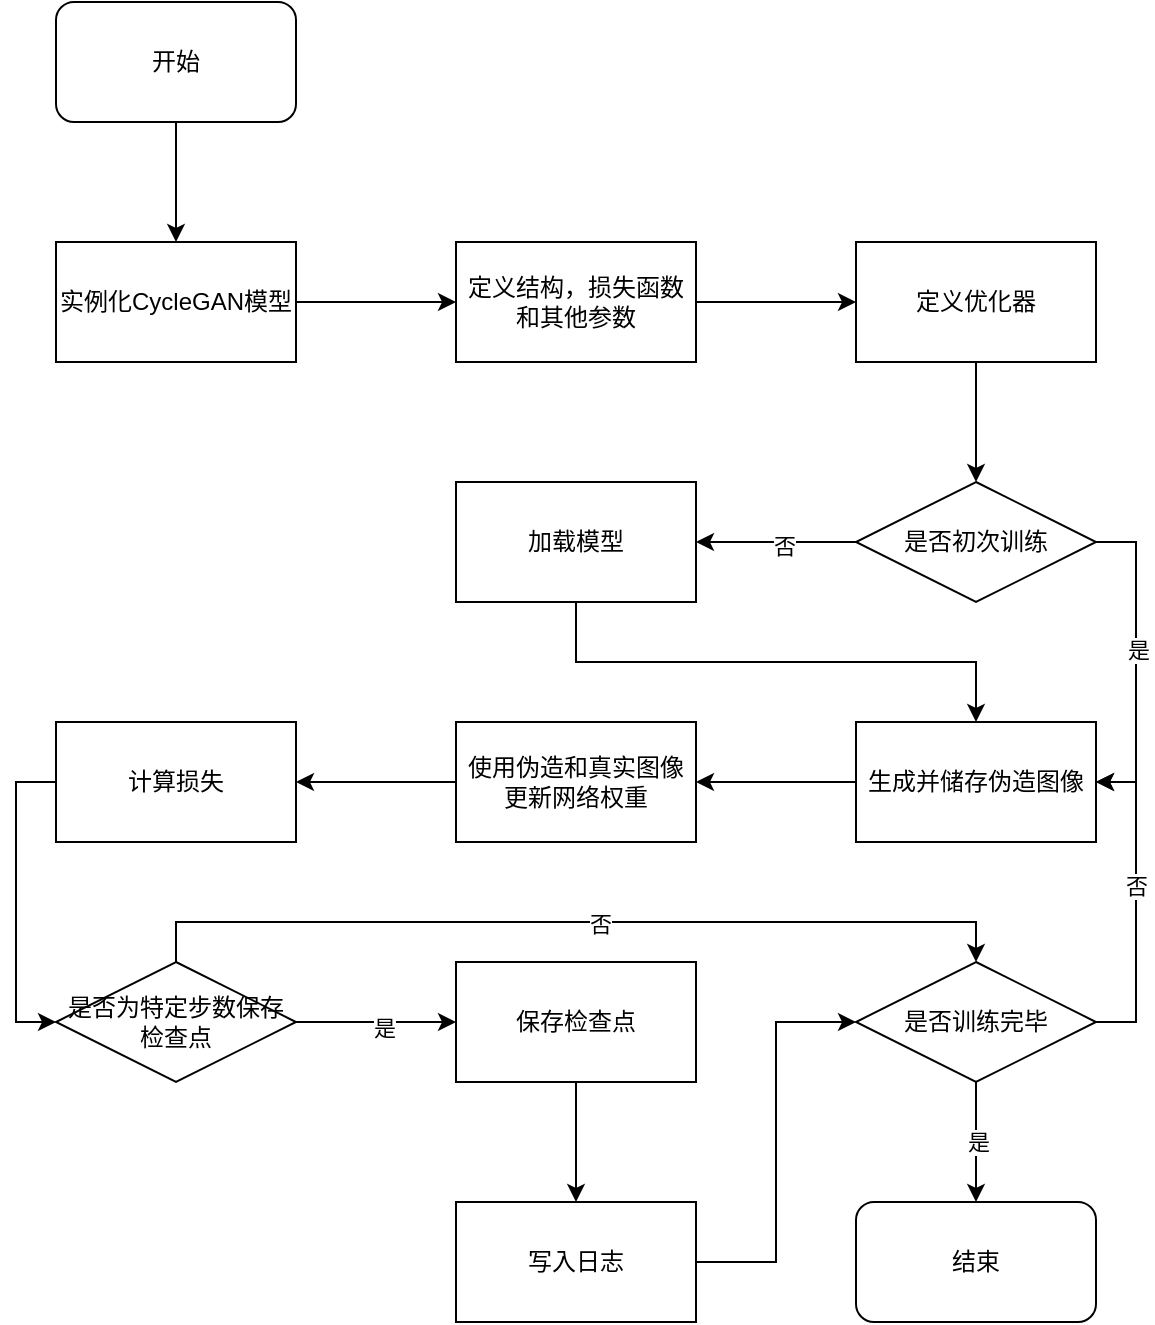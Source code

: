 <mxfile version="24.4.0" type="github">
  <diagram name="第 1 页" id="7NttM3MALontoHz9VAkd">
    <mxGraphModel dx="727" dy="972" grid="1" gridSize="10" guides="1" tooltips="1" connect="1" arrows="1" fold="1" page="1" pageScale="1" pageWidth="827" pageHeight="1169" math="0" shadow="0">
      <root>
        <mxCell id="0" />
        <mxCell id="1" parent="0" />
        <mxCell id="AC5lA6Cz0w4kGGg6eQqP-10" style="edgeStyle=orthogonalEdgeStyle;rounded=0;orthogonalLoop=1;jettySize=auto;html=1;exitX=0.5;exitY=1;exitDx=0;exitDy=0;entryX=0.5;entryY=0;entryDx=0;entryDy=0;" edge="1" parent="1" source="AC5lA6Cz0w4kGGg6eQqP-1" target="AC5lA6Cz0w4kGGg6eQqP-2">
          <mxGeometry relative="1" as="geometry" />
        </mxCell>
        <mxCell id="AC5lA6Cz0w4kGGg6eQqP-1" value="开始" style="rounded=1;whiteSpace=wrap;html=1;" vertex="1" parent="1">
          <mxGeometry x="120" y="60" width="120" height="60" as="geometry" />
        </mxCell>
        <mxCell id="AC5lA6Cz0w4kGGg6eQqP-11" style="edgeStyle=orthogonalEdgeStyle;rounded=0;orthogonalLoop=1;jettySize=auto;html=1;exitX=1;exitY=0.5;exitDx=0;exitDy=0;entryX=0;entryY=0.5;entryDx=0;entryDy=0;" edge="1" parent="1" source="AC5lA6Cz0w4kGGg6eQqP-2" target="AC5lA6Cz0w4kGGg6eQqP-3">
          <mxGeometry relative="1" as="geometry" />
        </mxCell>
        <mxCell id="AC5lA6Cz0w4kGGg6eQqP-2" value="实例化CycleGAN模型" style="rounded=0;whiteSpace=wrap;html=1;" vertex="1" parent="1">
          <mxGeometry x="120" y="180" width="120" height="60" as="geometry" />
        </mxCell>
        <mxCell id="AC5lA6Cz0w4kGGg6eQqP-12" style="edgeStyle=orthogonalEdgeStyle;rounded=0;orthogonalLoop=1;jettySize=auto;html=1;exitX=1;exitY=0.5;exitDx=0;exitDy=0;entryX=0;entryY=0.5;entryDx=0;entryDy=0;" edge="1" parent="1" source="AC5lA6Cz0w4kGGg6eQqP-3" target="AC5lA6Cz0w4kGGg6eQqP-4">
          <mxGeometry relative="1" as="geometry" />
        </mxCell>
        <mxCell id="AC5lA6Cz0w4kGGg6eQqP-3" value="定义结构，损失函数和其他参数" style="rounded=0;whiteSpace=wrap;html=1;" vertex="1" parent="1">
          <mxGeometry x="320" y="180" width="120" height="60" as="geometry" />
        </mxCell>
        <mxCell id="AC5lA6Cz0w4kGGg6eQqP-13" style="edgeStyle=orthogonalEdgeStyle;rounded=0;orthogonalLoop=1;jettySize=auto;html=1;exitX=0.5;exitY=1;exitDx=0;exitDy=0;entryX=0.5;entryY=0;entryDx=0;entryDy=0;" edge="1" parent="1" source="AC5lA6Cz0w4kGGg6eQqP-4" target="AC5lA6Cz0w4kGGg6eQqP-5">
          <mxGeometry relative="1" as="geometry" />
        </mxCell>
        <mxCell id="AC5lA6Cz0w4kGGg6eQqP-4" value="定义优化器" style="rounded=0;whiteSpace=wrap;html=1;" vertex="1" parent="1">
          <mxGeometry x="520" y="180" width="120" height="60" as="geometry" />
        </mxCell>
        <mxCell id="AC5lA6Cz0w4kGGg6eQqP-7" style="edgeStyle=orthogonalEdgeStyle;rounded=0;orthogonalLoop=1;jettySize=auto;html=1;exitX=0;exitY=0.5;exitDx=0;exitDy=0;entryX=1;entryY=0.5;entryDx=0;entryDy=0;" edge="1" parent="1" source="AC5lA6Cz0w4kGGg6eQqP-5" target="AC5lA6Cz0w4kGGg6eQqP-6">
          <mxGeometry relative="1" as="geometry" />
        </mxCell>
        <mxCell id="AC5lA6Cz0w4kGGg6eQqP-8" value="否" style="edgeLabel;html=1;align=center;verticalAlign=middle;resizable=0;points=[];" vertex="1" connectable="0" parent="AC5lA6Cz0w4kGGg6eQqP-7">
          <mxGeometry x="-0.1" y="2" relative="1" as="geometry">
            <mxPoint as="offset" />
          </mxGeometry>
        </mxCell>
        <mxCell id="AC5lA6Cz0w4kGGg6eQqP-43" style="edgeStyle=orthogonalEdgeStyle;rounded=0;orthogonalLoop=1;jettySize=auto;html=1;exitX=1;exitY=0.5;exitDx=0;exitDy=0;entryX=1;entryY=0.5;entryDx=0;entryDy=0;" edge="1" parent="1" source="AC5lA6Cz0w4kGGg6eQqP-5" target="AC5lA6Cz0w4kGGg6eQqP-23">
          <mxGeometry relative="1" as="geometry" />
        </mxCell>
        <mxCell id="AC5lA6Cz0w4kGGg6eQqP-44" value="是" style="edgeLabel;html=1;align=center;verticalAlign=middle;resizable=0;points=[];" vertex="1" connectable="0" parent="AC5lA6Cz0w4kGGg6eQqP-43">
          <mxGeometry x="-0.075" y="1" relative="1" as="geometry">
            <mxPoint as="offset" />
          </mxGeometry>
        </mxCell>
        <mxCell id="AC5lA6Cz0w4kGGg6eQqP-5" value="是否初次训练" style="rhombus;whiteSpace=wrap;html=1;" vertex="1" parent="1">
          <mxGeometry x="520" y="300" width="120" height="60" as="geometry" />
        </mxCell>
        <mxCell id="AC5lA6Cz0w4kGGg6eQqP-45" style="edgeStyle=orthogonalEdgeStyle;rounded=0;orthogonalLoop=1;jettySize=auto;html=1;exitX=0.5;exitY=1;exitDx=0;exitDy=0;" edge="1" parent="1" source="AC5lA6Cz0w4kGGg6eQqP-6" target="AC5lA6Cz0w4kGGg6eQqP-23">
          <mxGeometry relative="1" as="geometry" />
        </mxCell>
        <mxCell id="AC5lA6Cz0w4kGGg6eQqP-6" value="加载模型" style="rounded=0;whiteSpace=wrap;html=1;" vertex="1" parent="1">
          <mxGeometry x="320" y="300" width="120" height="60" as="geometry" />
        </mxCell>
        <mxCell id="AC5lA6Cz0w4kGGg6eQqP-22" value="是" style="edgeStyle=orthogonalEdgeStyle;rounded=0;orthogonalLoop=1;jettySize=auto;html=1;exitX=0.5;exitY=1;exitDx=0;exitDy=0;" edge="1" parent="1" source="AC5lA6Cz0w4kGGg6eQqP-16">
          <mxGeometry relative="1" as="geometry">
            <mxPoint x="580" y="660" as="targetPoint" />
          </mxGeometry>
        </mxCell>
        <mxCell id="AC5lA6Cz0w4kGGg6eQqP-49" style="edgeStyle=orthogonalEdgeStyle;rounded=0;orthogonalLoop=1;jettySize=auto;html=1;exitX=1;exitY=0.5;exitDx=0;exitDy=0;entryX=1;entryY=0.5;entryDx=0;entryDy=0;" edge="1" parent="1" source="AC5lA6Cz0w4kGGg6eQqP-16" target="AC5lA6Cz0w4kGGg6eQqP-23">
          <mxGeometry relative="1" as="geometry" />
        </mxCell>
        <mxCell id="AC5lA6Cz0w4kGGg6eQqP-50" value="否" style="edgeLabel;html=1;align=center;verticalAlign=middle;resizable=0;points=[];" vertex="1" connectable="0" parent="AC5lA6Cz0w4kGGg6eQqP-49">
          <mxGeometry x="0.099" relative="1" as="geometry">
            <mxPoint as="offset" />
          </mxGeometry>
        </mxCell>
        <mxCell id="AC5lA6Cz0w4kGGg6eQqP-16" value="是否训练完毕" style="rhombus;whiteSpace=wrap;html=1;" vertex="1" parent="1">
          <mxGeometry x="520" y="540" width="120" height="60" as="geometry" />
        </mxCell>
        <mxCell id="AC5lA6Cz0w4kGGg6eQqP-32" style="edgeStyle=orthogonalEdgeStyle;rounded=0;orthogonalLoop=1;jettySize=auto;html=1;exitX=0;exitY=0.5;exitDx=0;exitDy=0;entryX=1;entryY=0.5;entryDx=0;entryDy=0;" edge="1" parent="1" source="AC5lA6Cz0w4kGGg6eQqP-23" target="AC5lA6Cz0w4kGGg6eQqP-24">
          <mxGeometry relative="1" as="geometry" />
        </mxCell>
        <mxCell id="AC5lA6Cz0w4kGGg6eQqP-23" value="生成并储存伪造图像" style="rounded=0;whiteSpace=wrap;html=1;" vertex="1" parent="1">
          <mxGeometry x="520" y="420" width="120" height="60" as="geometry" />
        </mxCell>
        <mxCell id="AC5lA6Cz0w4kGGg6eQqP-33" style="edgeStyle=orthogonalEdgeStyle;rounded=0;orthogonalLoop=1;jettySize=auto;html=1;exitX=0;exitY=0.5;exitDx=0;exitDy=0;entryX=1;entryY=0.5;entryDx=0;entryDy=0;" edge="1" parent="1" source="AC5lA6Cz0w4kGGg6eQqP-24" target="AC5lA6Cz0w4kGGg6eQqP-25">
          <mxGeometry relative="1" as="geometry" />
        </mxCell>
        <mxCell id="AC5lA6Cz0w4kGGg6eQqP-24" value="使用伪造和真实图像更新网络权重" style="rounded=0;whiteSpace=wrap;html=1;" vertex="1" parent="1">
          <mxGeometry x="320" y="420" width="120" height="60" as="geometry" />
        </mxCell>
        <mxCell id="AC5lA6Cz0w4kGGg6eQqP-46" style="edgeStyle=orthogonalEdgeStyle;rounded=0;orthogonalLoop=1;jettySize=auto;html=1;exitX=0;exitY=0.5;exitDx=0;exitDy=0;entryX=0;entryY=0.5;entryDx=0;entryDy=0;" edge="1" parent="1" source="AC5lA6Cz0w4kGGg6eQqP-25" target="AC5lA6Cz0w4kGGg6eQqP-27">
          <mxGeometry relative="1" as="geometry" />
        </mxCell>
        <mxCell id="AC5lA6Cz0w4kGGg6eQqP-25" value="计算损失" style="rounded=0;whiteSpace=wrap;html=1;" vertex="1" parent="1">
          <mxGeometry x="120" y="420" width="120" height="60" as="geometry" />
        </mxCell>
        <mxCell id="AC5lA6Cz0w4kGGg6eQqP-35" style="edgeStyle=orthogonalEdgeStyle;rounded=0;orthogonalLoop=1;jettySize=auto;html=1;exitX=1;exitY=0.5;exitDx=0;exitDy=0;" edge="1" parent="1" source="AC5lA6Cz0w4kGGg6eQqP-27" target="AC5lA6Cz0w4kGGg6eQqP-29">
          <mxGeometry relative="1" as="geometry" />
        </mxCell>
        <mxCell id="AC5lA6Cz0w4kGGg6eQqP-36" value="是" style="edgeLabel;html=1;align=center;verticalAlign=middle;resizable=0;points=[];" vertex="1" connectable="0" parent="AC5lA6Cz0w4kGGg6eQqP-35">
          <mxGeometry x="0.1" y="-3" relative="1" as="geometry">
            <mxPoint as="offset" />
          </mxGeometry>
        </mxCell>
        <mxCell id="AC5lA6Cz0w4kGGg6eQqP-51" style="edgeStyle=orthogonalEdgeStyle;rounded=0;orthogonalLoop=1;jettySize=auto;html=1;exitX=0.5;exitY=0;exitDx=0;exitDy=0;entryX=0.5;entryY=0;entryDx=0;entryDy=0;" edge="1" parent="1" source="AC5lA6Cz0w4kGGg6eQqP-27" target="AC5lA6Cz0w4kGGg6eQqP-16">
          <mxGeometry relative="1" as="geometry" />
        </mxCell>
        <mxCell id="AC5lA6Cz0w4kGGg6eQqP-52" value="否" style="edgeLabel;html=1;align=center;verticalAlign=middle;resizable=0;points=[];" vertex="1" connectable="0" parent="AC5lA6Cz0w4kGGg6eQqP-51">
          <mxGeometry x="0.054" y="-1" relative="1" as="geometry">
            <mxPoint as="offset" />
          </mxGeometry>
        </mxCell>
        <mxCell id="AC5lA6Cz0w4kGGg6eQqP-27" value="是否为特定步数保存检查点" style="rhombus;whiteSpace=wrap;html=1;" vertex="1" parent="1">
          <mxGeometry x="120" y="540" width="120" height="60" as="geometry" />
        </mxCell>
        <mxCell id="AC5lA6Cz0w4kGGg6eQqP-37" style="edgeStyle=orthogonalEdgeStyle;rounded=0;orthogonalLoop=1;jettySize=auto;html=1;exitX=0.5;exitY=1;exitDx=0;exitDy=0;entryX=0.5;entryY=0;entryDx=0;entryDy=0;" edge="1" parent="1" source="AC5lA6Cz0w4kGGg6eQqP-29" target="AC5lA6Cz0w4kGGg6eQqP-30">
          <mxGeometry relative="1" as="geometry" />
        </mxCell>
        <mxCell id="AC5lA6Cz0w4kGGg6eQqP-29" value="保存检查点" style="rounded=0;whiteSpace=wrap;html=1;" vertex="1" parent="1">
          <mxGeometry x="320" y="540" width="120" height="60" as="geometry" />
        </mxCell>
        <mxCell id="AC5lA6Cz0w4kGGg6eQqP-38" style="edgeStyle=orthogonalEdgeStyle;rounded=0;orthogonalLoop=1;jettySize=auto;html=1;exitX=1;exitY=0.5;exitDx=0;exitDy=0;entryX=0;entryY=0.5;entryDx=0;entryDy=0;" edge="1" parent="1" source="AC5lA6Cz0w4kGGg6eQqP-30" target="AC5lA6Cz0w4kGGg6eQqP-16">
          <mxGeometry relative="1" as="geometry" />
        </mxCell>
        <mxCell id="AC5lA6Cz0w4kGGg6eQqP-30" value="写入日志" style="rounded=0;whiteSpace=wrap;html=1;" vertex="1" parent="1">
          <mxGeometry x="320" y="660" width="120" height="60" as="geometry" />
        </mxCell>
        <mxCell id="AC5lA6Cz0w4kGGg6eQqP-53" value="结束" style="rounded=1;whiteSpace=wrap;html=1;" vertex="1" parent="1">
          <mxGeometry x="520" y="660" width="120" height="60" as="geometry" />
        </mxCell>
      </root>
    </mxGraphModel>
  </diagram>
</mxfile>
